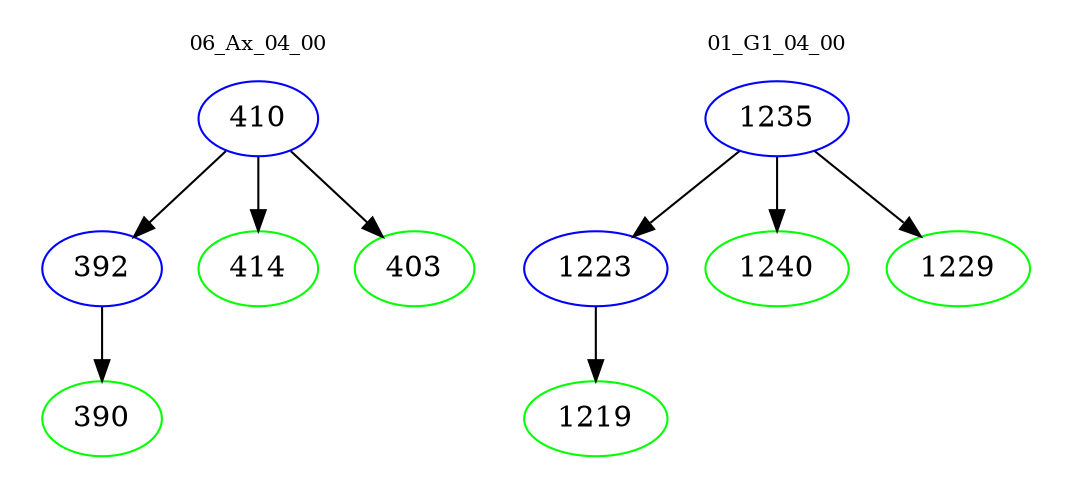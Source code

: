 digraph{
subgraph cluster_0 {
color = white
label = "06_Ax_04_00";
fontsize=10;
T0_410 [label="410", color="blue"]
T0_410 -> T0_392 [color="black"]
T0_392 [label="392", color="blue"]
T0_392 -> T0_390 [color="black"]
T0_390 [label="390", color="green"]
T0_410 -> T0_414 [color="black"]
T0_414 [label="414", color="green"]
T0_410 -> T0_403 [color="black"]
T0_403 [label="403", color="green"]
}
subgraph cluster_1 {
color = white
label = "01_G1_04_00";
fontsize=10;
T1_1235 [label="1235", color="blue"]
T1_1235 -> T1_1223 [color="black"]
T1_1223 [label="1223", color="blue"]
T1_1223 -> T1_1219 [color="black"]
T1_1219 [label="1219", color="green"]
T1_1235 -> T1_1240 [color="black"]
T1_1240 [label="1240", color="green"]
T1_1235 -> T1_1229 [color="black"]
T1_1229 [label="1229", color="green"]
}
}
